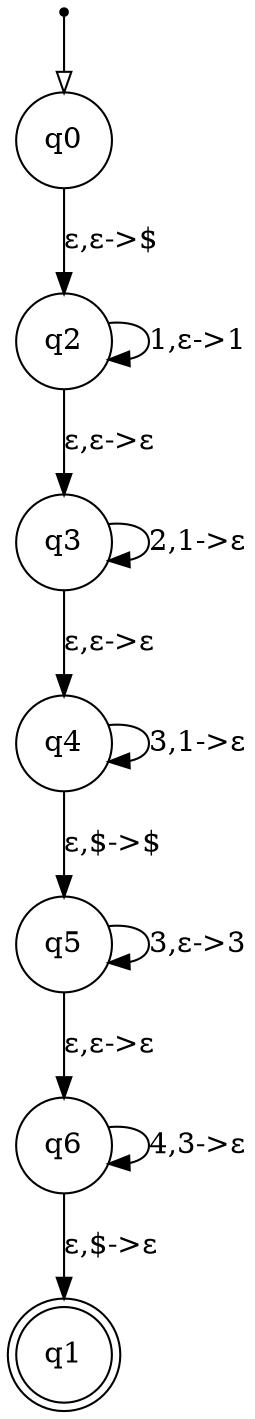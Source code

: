 digraph {
  node [shape=point]; __start;
  node [shape = circle]; q0;
  node [shape = doublecircle]; q1;
  node [shape = circle]; q2;
  node [shape = circle]; q3;
  node [shape = circle]; q4;
  node [shape = circle]; q5;
  node [shape = circle]; q6;

  __start -> q0 [arrowhead = empty];
  q0 -> q2 [label = "ε,ε->$"];
  q2 -> q2 [label = "1,ε->1"];
  q2 -> q3 [label = "ε,ε->ε"];
  q3 -> q3 [label = "2,1->ε"];
  q3 -> q4 [label = "ε,ε->ε"];
  q4 -> q4 [label = "3,1->ε"];
  q4 -> q5 [label = "ε,$->$"];
  q5 -> q5 [label = "3,ε->3"];
  q5 -> q6 [label = "ε,ε->ε"];
  q6 -> q6 [label = "4,3->ε"];
  q6 -> q1 [label = "ε,$->ε"];
}